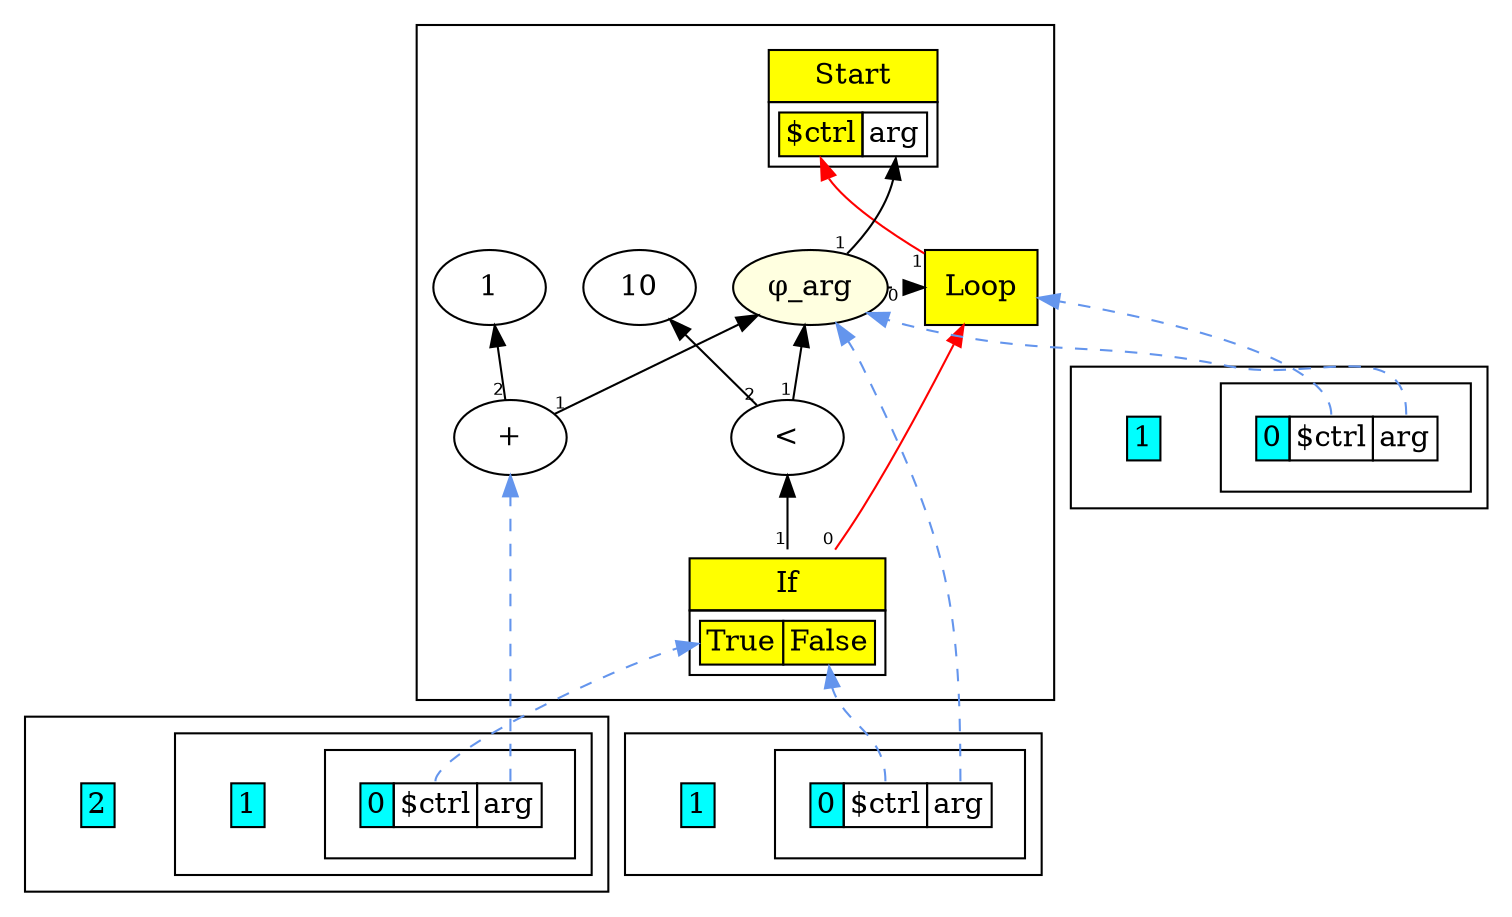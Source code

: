 digraph chapter07 {
/*
while(arg < 10) {
    arg = arg + 1;
    #showGraph;
}
return arg;

*/
	rankdir=BT;
	ordering="in";
	concentrate="true";
	compound="true";
	subgraph cluster_Nodes {
		Start2 [ shape=plaintext label=<
			<TABLE BORDER="0" CELLBORDER="1" CELLSPACING="0" CELLPADDING="4">
			<TR><TD BGCOLOR="yellow">Start</TD></TR>
			<TR><TD>
				<TABLE BORDER="0" CELLBORDER="1" CELLSPACING="0">
				<TR><TD PORT="p0" BGCOLOR="yellow">$ctrl</TD><TD PORT="p1">arg</TD></TR>
				</TABLE>
			</TD></TR>
			</TABLE>>
		];
		Loop6 [ shape=box style=filled fillcolor=yellow label="Loop" ];
		Phi_arg8 [ style=filled fillcolor=lightyellow label="&phi;_arg" ];
		Con_9 [ label="10" ];
		LT10 [ label="<" ];
		If11 [ shape=plaintext label=<
			<TABLE BORDER="0" CELLBORDER="1" CELLSPACING="0" CELLPADDING="4">
			<TR><TD BGCOLOR="yellow">If</TD></TR>
			<TR><TD>
				<TABLE BORDER="0" CELLBORDER="1" CELLSPACING="0">
				<TR><TD PORT="p0" BGCOLOR="yellow">True</TD><TD PORT="p1" BGCOLOR="yellow">False</TD></TR>
				</TABLE>
			</TD></TR>
			</TABLE>>
		];
		Con_15 [ label="1" ];
		Add16 [ label="+" ];
		{ rank=same; Loop6;Phi_arg8;}
	}
	node [shape=plaintext];
	subgraph cluster_Scope7_1 {
		Scope7_1 [label=<
			<TABLE BORDER="0" CELLBORDER="1" CELLSPACING="0">
			<TR><TD BGCOLOR="cyan">2</TD></TR>
			</TABLE>>];
	subgraph cluster_Scope7_2 {
		Scope7_2 [label=<
			<TABLE BORDER="0" CELLBORDER="1" CELLSPACING="0">
			<TR><TD BGCOLOR="cyan">1</TD></TR>
			</TABLE>>];
	subgraph cluster_Scope7_3 {
		Scope7_3 [label=<
			<TABLE BORDER="0" CELLBORDER="1" CELLSPACING="0">
			<TR><TD BGCOLOR="cyan">0</TD><TD PORT="Scope7_3_$ctrl">$ctrl</TD><TD PORT="Scope7_3_arg">arg</TD></TR>
			</TABLE>>];
	}
	}
	}
	node [shape=plaintext];
	subgraph cluster_Scope1_1 {
		Scope1_1 [label=<
			<TABLE BORDER="0" CELLBORDER="1" CELLSPACING="0">
			<TR><TD BGCOLOR="cyan">1</TD></TR>
			</TABLE>>];
	subgraph cluster_Scope1_2 {
		Scope1_2 [label=<
			<TABLE BORDER="0" CELLBORDER="1" CELLSPACING="0">
			<TR><TD BGCOLOR="cyan">0</TD><TD PORT="Scope1_2_$ctrl">$ctrl</TD><TD PORT="Scope1_2_arg">arg</TD></TR>
			</TABLE>>];
	}
	}
	node [shape=plaintext];
	subgraph cluster_Scope14_1 {
		Scope14_1 [label=<
			<TABLE BORDER="0" CELLBORDER="1" CELLSPACING="0">
			<TR><TD BGCOLOR="cyan">1</TD></TR>
			</TABLE>>];
	subgraph cluster_Scope14_2 {
		Scope14_2 [label=<
			<TABLE BORDER="0" CELLBORDER="1" CELLSPACING="0">
			<TR><TD BGCOLOR="cyan">0</TD><TD PORT="Scope14_2_$ctrl">$ctrl</TD><TD PORT="Scope14_2_arg">arg</TD></TR>
			</TABLE>>];
	}
	}
	edge [ fontname=Helvetica, fontsize=8 ];
	Loop6 -> Start2:p0[taillabel=1 color=red];
	Phi_arg8 -> Loop6 [style=dotted taillabel=0];
	Phi_arg8 -> Start2:p1[taillabel=1];
	LT10 -> Phi_arg8[taillabel=1];
	LT10 -> Con_9[taillabel=2];
	If11 -> Loop6[taillabel=0 color=red];
	If11 -> LT10[taillabel=1];
	Add16 -> Phi_arg8[taillabel=1];
	Add16 -> Con_15[taillabel=2];
	edge [style=dashed color=cornflowerblue];
	Scope7_3:"Scope7_3_$ctrl" -> If11:p0;
	Scope7_3:"Scope7_3_arg" -> Add16;
	edge [style=dashed color=cornflowerblue];
	Scope1_2:"Scope1_2_$ctrl" -> Loop6;
	Scope1_2:"Scope1_2_arg" -> Phi_arg8;
	edge [style=dashed color=cornflowerblue];
	Scope14_2:"Scope14_2_$ctrl" -> If11:p1;
	Scope14_2:"Scope14_2_arg" -> Phi_arg8;
}
